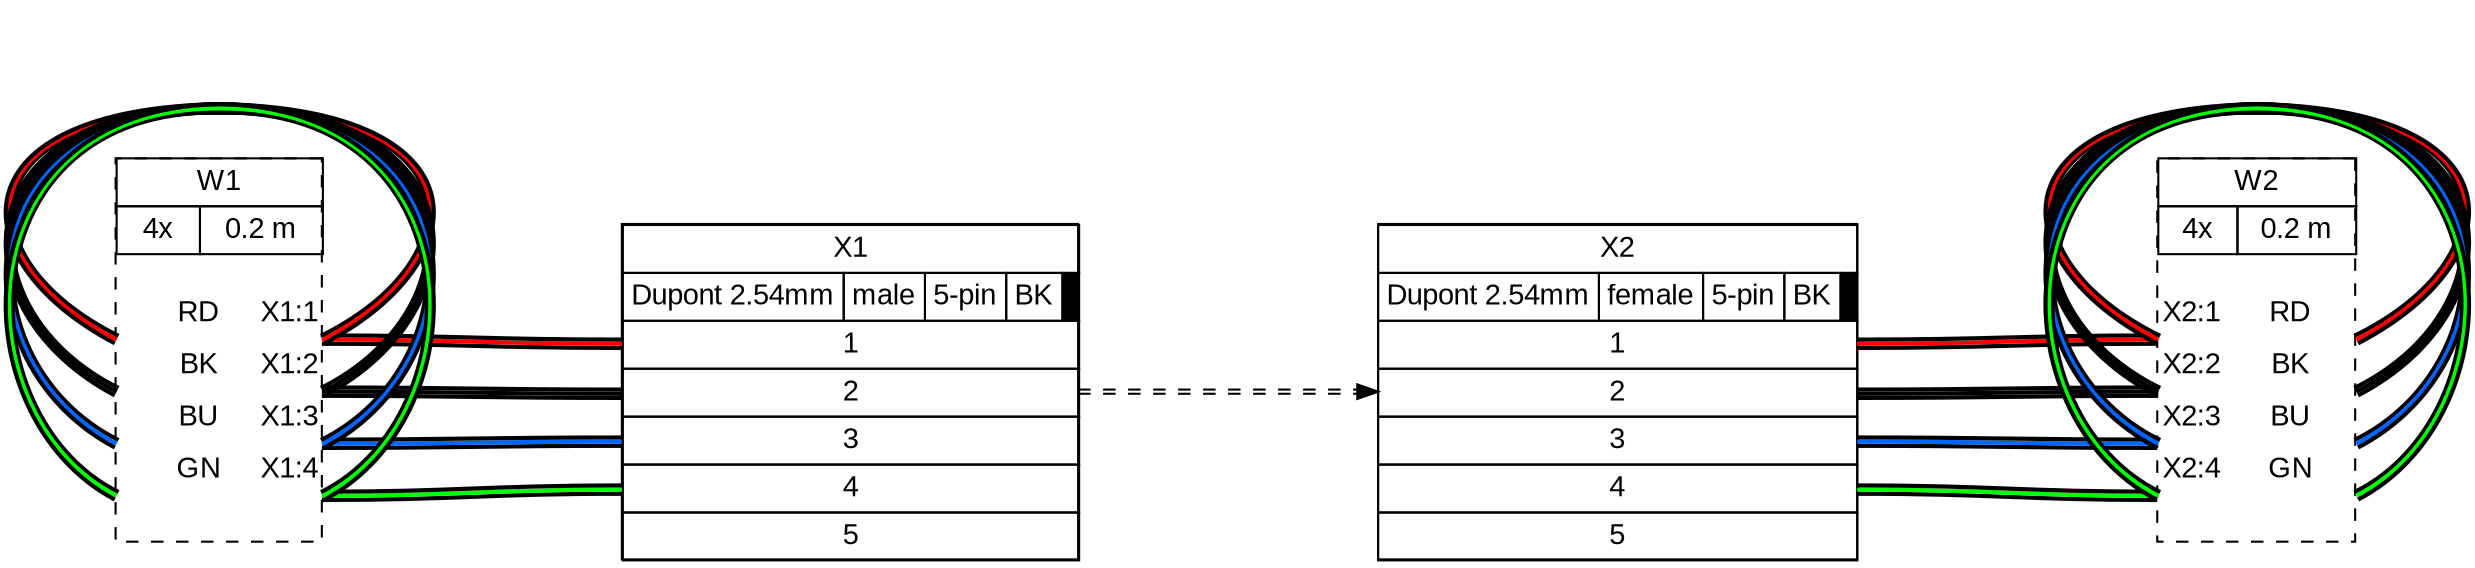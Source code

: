 graph {
// Graph generated by WireViz 0.5-dev
// https://github.com/formatc1702/WireViz
	graph [bgcolor="#FFFFFF" fontname=arial nodesep=0.33 rankdir=LR ranksep=2]
	node [fillcolor="#FFFFFF" fontname=arial height=0 margin=0 shape=none style=filled width=0]
	edge [fontname=arial style=bold]
	edge [headclip=true style=bold tailclip=true]
	X1 [label=<
<table border="0" cellspacing="0" cellpadding="0">
 <tr><td>
  <table border="0" cellspacing="0" cellpadding="3" cellborder="1"><tr>
   <td balign="left">X1</td>
  </tr></table>
 </td></tr>
 <tr><td>
  <table border="0" cellspacing="0" cellpadding="3" cellborder="1"><tr>
   <td balign="left">Dupont 2.54mm</td>
   <td balign="left">male</td>
   <td balign="left">5-pin</td>
   <td balign="left">BK</td>
   <td balign="left" bgcolor="#000000" width="4"></td>
  </tr></table>
 </td></tr>
 <tr><td>
  <table border="0" cellspacing="0" cellpadding="3" cellborder="1">
   <tr>
    <td port="p1l">1</td>
   </tr>
   <tr>
    <td port="p2l">2</td>
   </tr>
   <tr>
    <td port="p3l">3</td>
   </tr>
   <tr>
    <td port="p4l">4</td>
   </tr>
   <tr>
    <td port="p5l">5</td>
   </tr>
  </table>
 </td></tr>
</table>
> fillcolor="#FFFFFF" shape=box style=filled]
	edge [headclip=true style=bold tailclip=true]
	X2 [label=<
<table border="0" cellspacing="0" cellpadding="0">
 <tr><td>
  <table border="0" cellspacing="0" cellpadding="3" cellborder="1"><tr>
   <td balign="left">X2</td>
  </tr></table>
 </td></tr>
 <tr><td>
  <table border="0" cellspacing="0" cellpadding="3" cellborder="1"><tr>
   <td balign="left">Dupont 2.54mm</td>
   <td balign="left">female</td>
   <td balign="left">5-pin</td>
   <td balign="left">BK</td>
   <td balign="left" bgcolor="#000000" width="4"></td>
  </tr></table>
 </td></tr>
 <tr><td>
  <table border="0" cellspacing="0" cellpadding="3" cellborder="1">
   <tr>
    <td port="p1r">1</td>
   </tr>
   <tr>
    <td port="p2r">2</td>
   </tr>
   <tr>
    <td port="p3r">3</td>
   </tr>
   <tr>
    <td port="p4r">4</td>
   </tr>
   <tr>
    <td port="p5r">5</td>
   </tr>
  </table>
 </td></tr>
</table>
> fillcolor="#FFFFFF" shape=box style=filled]
	edge [color="#000000:#ff0000:#000000"]
	W1:w1:e -- X1:p1l:w
	W1:w1:w -- W1:w1:e [straight=straight]
	edge [color="#000000:#000000:#000000"]
	W1:w2:e -- X1:p2l:w
	W1:w2:w -- W1:w2:e [straight=straight]
	edge [color="#000000:#0066ff:#000000"]
	W1:w3:e -- X1:p3l:w
	W1:w3:w -- W1:w3:e [straight=straight]
	edge [color="#000000:#00ff00:#000000"]
	W1:w4:e -- X1:p4l:w
	W1:w4:w -- W1:w4:e [straight=straight]
	W1 [label=<
<table border="0" cellspacing="0" cellpadding="0">
 <tr><td>
  <table border="0" cellspacing="0" cellpadding="3" cellborder="1"><tr>
   <td balign="left">W1</td>
  </tr></table>
 </td></tr>
 <tr><td>
  <table border="0" cellspacing="0" cellpadding="3" cellborder="1"><tr>
   <td balign="left">4x</td>
   <td balign="left">0.2 m</td>
  </tr></table>
 </td></tr>
 <tr><td>
  <table border="0" cellspacing="0" cellborder="0">
   <tr><td>&nbsp;</td></tr>
   <tr>
    <td><!-- 1_in --></td>
    <td>
     RD
    </td>
    <td>X1:1</td>
   </tr>
   <tr>
    <td colspan="3" border="0" cellspacing="0" cellpadding="0" port="w1" height="6">
     <table cellspacing="0" cellborder="0" border="0">
    <tr><td colspan="3" cellpadding="0" height="6" border="0"></td></tr>
     </table>
    </td>
   </tr>
   <tr>
    <td><!-- 2_in --></td>
    <td>
     BK
    </td>
    <td>X1:2</td>
   </tr>
   <tr>
    <td colspan="3" border="0" cellspacing="0" cellpadding="0" port="w2" height="6">
     <table cellspacing="0" cellborder="0" border="0">
    <tr><td colspan="3" cellpadding="0" height="6" border="0"></td></tr>
     </table>
    </td>
   </tr>
   <tr>
    <td><!-- 3_in --></td>
    <td>
     BU
    </td>
    <td>X1:3</td>
   </tr>
   <tr>
    <td colspan="3" border="0" cellspacing="0" cellpadding="0" port="w3" height="6">
     <table cellspacing="0" cellborder="0" border="0">
    <tr><td colspan="3" cellpadding="0" height="6" border="0"></td></tr>
     </table>
    </td>
   </tr>
   <tr>
    <td><!-- 4_in --></td>
    <td>
     GN
    </td>
    <td>X1:4</td>
   </tr>
   <tr>
    <td colspan="3" border="0" cellspacing="0" cellpadding="0" port="w4" height="6">
     <table cellspacing="0" cellborder="0" border="0">
    <tr><td colspan="3" cellpadding="0" height="6" border="0"></td></tr>
     </table>
    </td>
   </tr>
   <tr><td>&nbsp;</td></tr>
  </table>
 </td></tr>
</table>
> fillcolor="#FFFFFF" shape=box style="filled,dashed"]
	edge [color="#000000:#ff0000:#000000"]
	X2:p1r:e -- W2:w1:w
	W2:w1:w -- W2:w1:e [straight=straight]
	edge [color="#000000:#000000:#000000"]
	X2:p2r:e -- W2:w2:w
	W2:w2:w -- W2:w2:e [straight=straight]
	edge [color="#000000:#0066ff:#000000"]
	X2:p3r:e -- W2:w3:w
	W2:w3:w -- W2:w3:e [straight=straight]
	edge [color="#000000:#00ff00:#000000"]
	X2:p4r:e -- W2:w4:w
	W2:w4:w -- W2:w4:e [straight=straight]
	W2 [label=<
<table border="0" cellspacing="0" cellpadding="0">
 <tr><td>
  <table border="0" cellspacing="0" cellpadding="3" cellborder="1"><tr>
   <td balign="left">W2</td>
  </tr></table>
 </td></tr>
 <tr><td>
  <table border="0" cellspacing="0" cellpadding="3" cellborder="1"><tr>
   <td balign="left">4x</td>
   <td balign="left">0.2 m</td>
  </tr></table>
 </td></tr>
 <tr><td>
  <table border="0" cellspacing="0" cellborder="0">
   <tr><td>&nbsp;</td></tr>
   <tr>
    <td>X2:1</td>
    <td>
     RD
    </td>
    <td><!-- 1_out --></td>
   </tr>
   <tr>
    <td colspan="3" border="0" cellspacing="0" cellpadding="0" port="w1" height="6">
     <table cellspacing="0" cellborder="0" border="0">
    <tr><td colspan="3" cellpadding="0" height="6" border="0"></td></tr>
     </table>
    </td>
   </tr>
   <tr>
    <td>X2:2</td>
    <td>
     BK
    </td>
    <td><!-- 2_out --></td>
   </tr>
   <tr>
    <td colspan="3" border="0" cellspacing="0" cellpadding="0" port="w2" height="6">
     <table cellspacing="0" cellborder="0" border="0">
    <tr><td colspan="3" cellpadding="0" height="6" border="0"></td></tr>
     </table>
    </td>
   </tr>
   <tr>
    <td>X2:3</td>
    <td>
     BU
    </td>
    <td><!-- 3_out --></td>
   </tr>
   <tr>
    <td colspan="3" border="0" cellspacing="0" cellpadding="0" port="w3" height="6">
     <table cellspacing="0" cellborder="0" border="0">
    <tr><td colspan="3" cellpadding="0" height="6" border="0"></td></tr>
     </table>
    </td>
   </tr>
   <tr>
    <td>X2:4</td>
    <td>
     GN
    </td>
    <td><!-- 4_out --></td>
   </tr>
   <tr>
    <td colspan="3" border="0" cellspacing="0" cellpadding="0" port="w4" height="6">
     <table cellspacing="0" cellborder="0" border="0">
    <tr><td colspan="3" cellpadding="0" height="6" border="0"></td></tr>
     </table>
    </td>
   </tr>
   <tr><td>&nbsp;</td></tr>
  </table>
 </td></tr>
</table>
> fillcolor="#FFFFFF" shape=box style="filled,dashed"]
	edge [color="#000000:#000000" dir=forward style=dashed]
	X1:e -- X2:w
}
